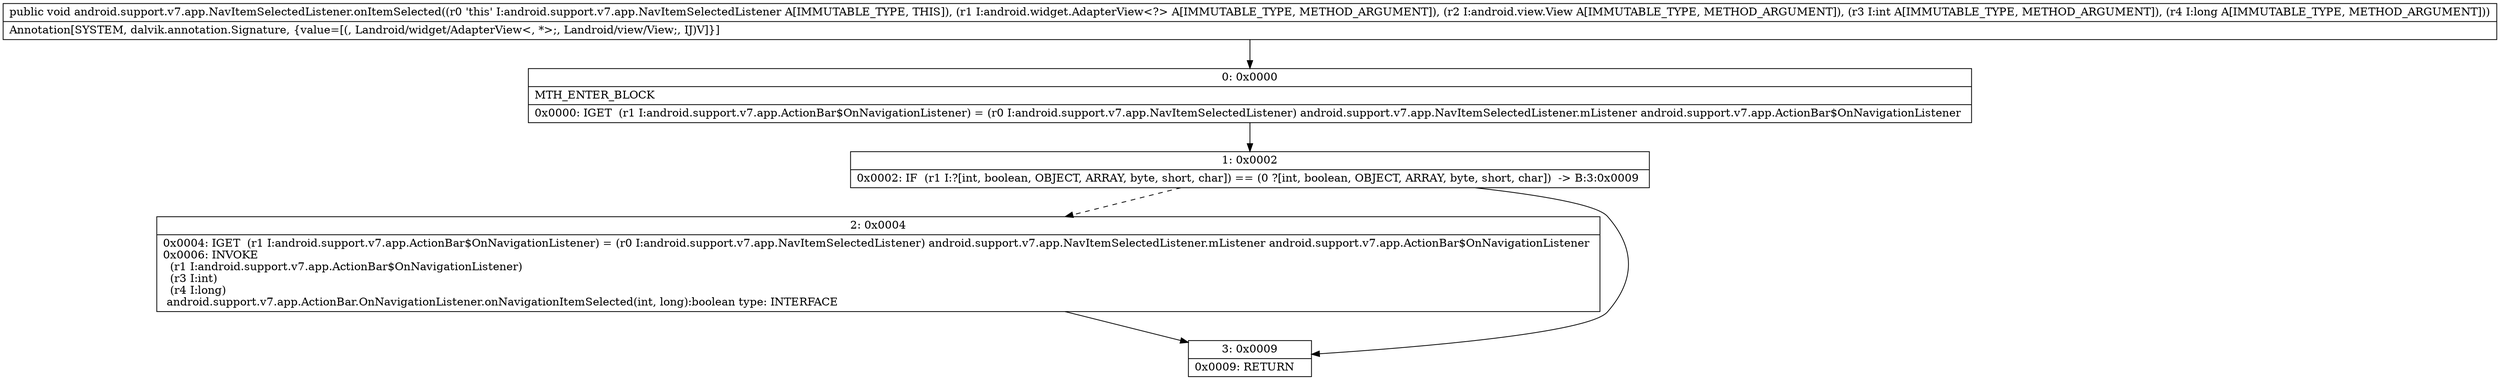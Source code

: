 digraph "CFG forandroid.support.v7.app.NavItemSelectedListener.onItemSelected(Landroid\/widget\/AdapterView;Landroid\/view\/View;IJ)V" {
Node_0 [shape=record,label="{0\:\ 0x0000|MTH_ENTER_BLOCK\l|0x0000: IGET  (r1 I:android.support.v7.app.ActionBar$OnNavigationListener) = (r0 I:android.support.v7.app.NavItemSelectedListener) android.support.v7.app.NavItemSelectedListener.mListener android.support.v7.app.ActionBar$OnNavigationListener \l}"];
Node_1 [shape=record,label="{1\:\ 0x0002|0x0002: IF  (r1 I:?[int, boolean, OBJECT, ARRAY, byte, short, char]) == (0 ?[int, boolean, OBJECT, ARRAY, byte, short, char])  \-\> B:3:0x0009 \l}"];
Node_2 [shape=record,label="{2\:\ 0x0004|0x0004: IGET  (r1 I:android.support.v7.app.ActionBar$OnNavigationListener) = (r0 I:android.support.v7.app.NavItemSelectedListener) android.support.v7.app.NavItemSelectedListener.mListener android.support.v7.app.ActionBar$OnNavigationListener \l0x0006: INVOKE  \l  (r1 I:android.support.v7.app.ActionBar$OnNavigationListener)\l  (r3 I:int)\l  (r4 I:long)\l android.support.v7.app.ActionBar.OnNavigationListener.onNavigationItemSelected(int, long):boolean type: INTERFACE \l}"];
Node_3 [shape=record,label="{3\:\ 0x0009|0x0009: RETURN   \l}"];
MethodNode[shape=record,label="{public void android.support.v7.app.NavItemSelectedListener.onItemSelected((r0 'this' I:android.support.v7.app.NavItemSelectedListener A[IMMUTABLE_TYPE, THIS]), (r1 I:android.widget.AdapterView\<?\> A[IMMUTABLE_TYPE, METHOD_ARGUMENT]), (r2 I:android.view.View A[IMMUTABLE_TYPE, METHOD_ARGUMENT]), (r3 I:int A[IMMUTABLE_TYPE, METHOD_ARGUMENT]), (r4 I:long A[IMMUTABLE_TYPE, METHOD_ARGUMENT]))  | Annotation[SYSTEM, dalvik.annotation.Signature, \{value=[(, Landroid\/widget\/AdapterView\<, *\>;, Landroid\/view\/View;, IJ)V]\}]\l}"];
MethodNode -> Node_0;
Node_0 -> Node_1;
Node_1 -> Node_2[style=dashed];
Node_1 -> Node_3;
Node_2 -> Node_3;
}

